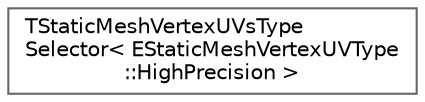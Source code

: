 digraph "Graphical Class Hierarchy"
{
 // INTERACTIVE_SVG=YES
 // LATEX_PDF_SIZE
  bgcolor="transparent";
  edge [fontname=Helvetica,fontsize=10,labelfontname=Helvetica,labelfontsize=10];
  node [fontname=Helvetica,fontsize=10,shape=box,height=0.2,width=0.4];
  rankdir="LR";
  Node0 [id="Node000000",label="TStaticMeshVertexUVsType\lSelector\< EStaticMeshVertexUVType\l::HighPrecision \>",height=0.2,width=0.4,color="grey40", fillcolor="white", style="filled",URL="$d3/d6a/structTStaticMeshVertexUVsTypeSelector_3_01EStaticMeshVertexUVType_1_1HighPrecision_01_4.html",tooltip=" "];
}
